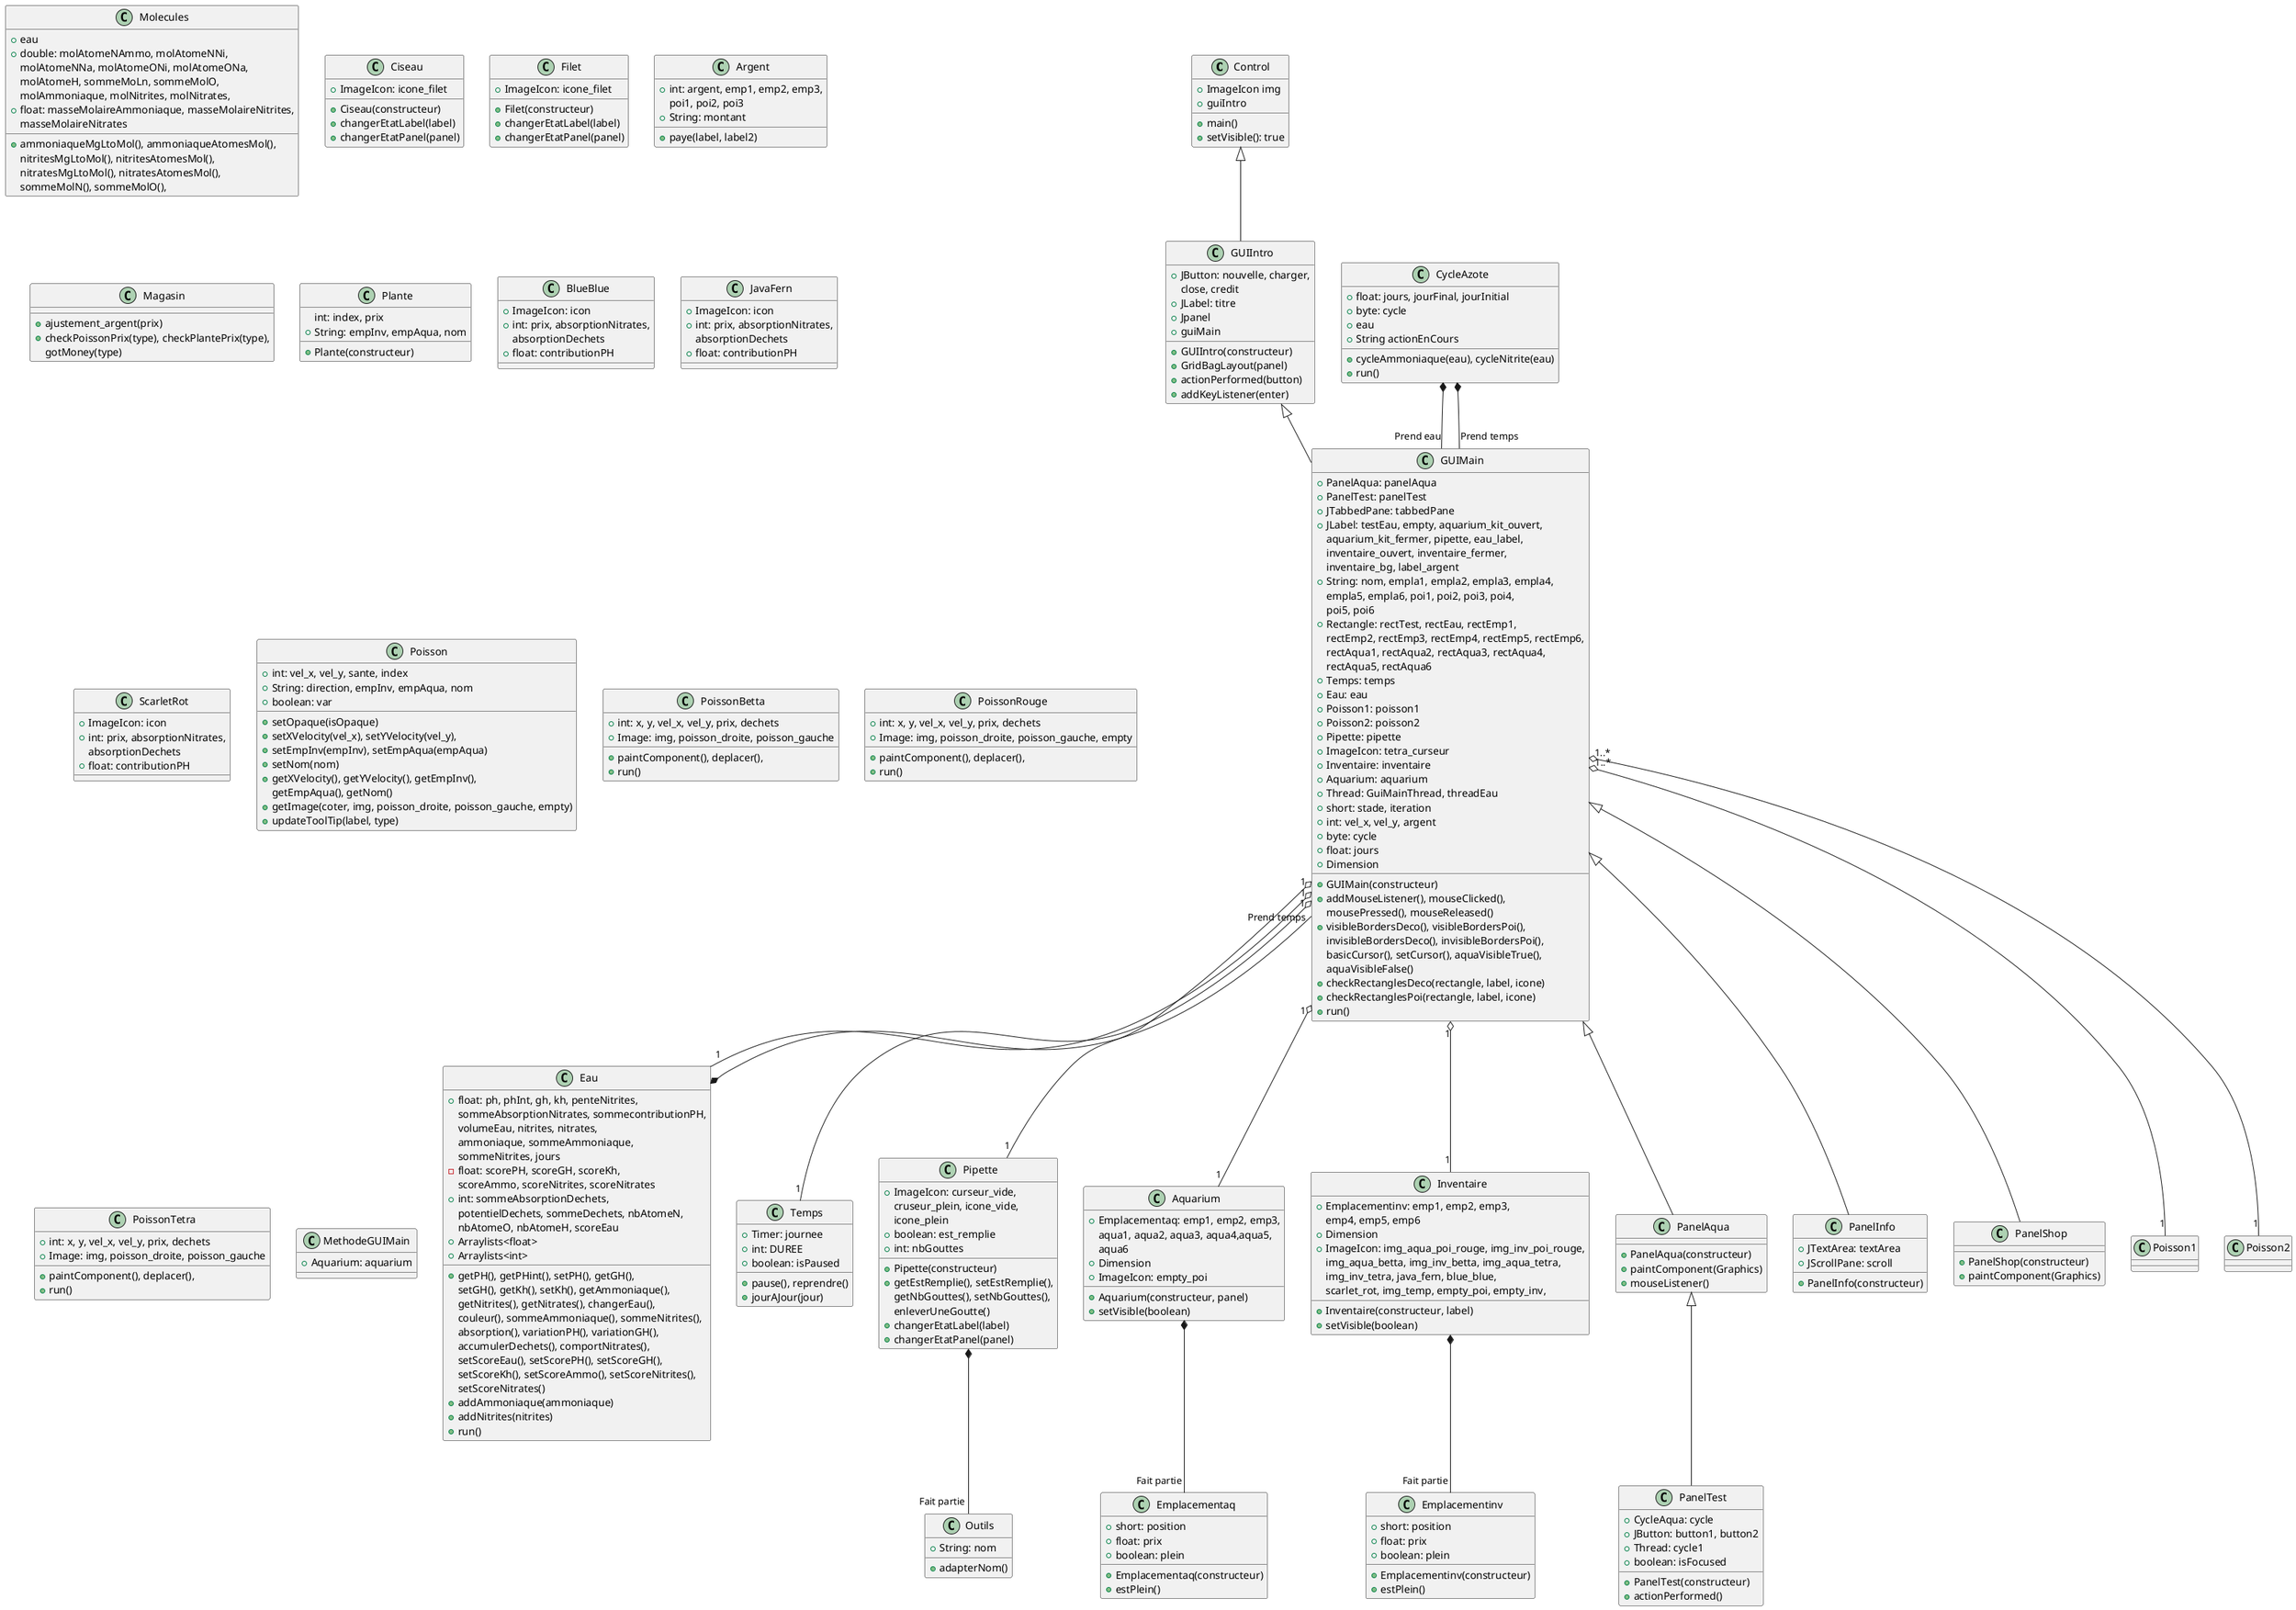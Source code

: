 @startuml Diagram
scale 1


class Control {
    +main()
    +ImageIcon img
    +guiIntro
    +setVisible(): true
}

class GUIIntro {
    +JButton: nouvelle, charger,
    close, credit
    +JLabel: titre
    +Jpanel
    +guiMain
    +GUIIntro(constructeur)
    +GridBagLayout(panel)
    +actionPerformed(button)
    +addKeyListener(enter)
}

class CycleAzote {
    +float: jours, jourFinal, jourInitial
    +byte: cycle
    +eau
    +String actionEnCours
    +cycleAmmoniaque(eau), cycleNitrite(eau)
    +run()
}

class Eau {
    +float: ph, phInt, gh, kh, penteNitrites,
    sommeAbsorptionNitrates, sommecontributionPH,
    volumeEau, nitrites, nitrates,
    ammoniaque, sommeAmmoniaque,
    sommeNitrites, jours
    -float: scorePH, scoreGH, scoreKh,
    scoreAmmo, scoreNitrites, scoreNitrates
    +int: sommeAbsorptionDechets,
    potentielDechets, sommeDechets, nbAtomeN,
    nbAtomeO, nbAtomeH, scoreEau
    +Arraylists<float>
    +Arraylists<int>
    +getPH(), getPHint(), setPH(), getGH(),
    setGH(), getKh(), setKh(), getAmmoniaque(),
    getNitrites(), getNitrates(), changerEau(),
    couleur(), sommeAmmoniaque(), sommeNitrites(),
    absorption(), variationPH(), variationGH(),
    accumulerDechets(), comportNitrates(),
    setScoreEau(), setScorePH(), setScoreGH(),
    setScoreKh(), setScoreAmmo(), setScoreNitrites(),
    setScoreNitrates()
    +addAmmoniaque(ammoniaque)
    +addNitrites(nitrites)
    +run()
}

class Molecules {
    +eau
    +double: molAtomeNAmmo, molAtomeNNi,
    molAtomeNNa, molAtomeONi, molAtomeONa,
    molAtomeH, sommeMoLn, sommeMolO,
    molAmmoniaque, molNitrites, molNitrates,
    +float: masseMolaireAmmoniaque, masseMolaireNitrites,
    masseMolaireNitrates
    +ammoniaqueMgLtoMol(), ammoniaqueAtomesMol(),
    nitritesMgLtoMol(), nitritesAtomesMol(),
    nitratesMgLtoMol(), nitratesAtomesMol(),
    sommeMolN(), sommeMolO(),
}

class Temps {
    +Timer: journee
    +int: DUREE
    +boolean: isPaused
    +pause(), reprendre()
    +jourAJour(jour)
}

class Outils {
    +String: nom
    +adapterNom()
}

class Pipette {
    +ImageIcon: curseur_vide,
    cruseur_plein, icone_vide,
    icone_plein
    +boolean: est_remplie
    +int: nbGouttes
    +Pipette(constructeur)
    +getEstRemplie(), setEstRemplie(),
    getNbGouttes(), setNbGouttes(),
    enleverUneGoutte()
    +changerEtatLabel(label)
    +changerEtatPanel(panel)
}

class Ciseau {
    +ImageIcon: icone_filet
    +Ciseau(constructeur)
    +changerEtatLabel(label)
    +changerEtatPanel(panel)
}

class Filet {
    +ImageIcon: icone_filet
    +Filet(constructeur)
    +changerEtatLabel(label)
    +changerEtatPanel(panel)
}

class Aquarium {
    +Emplacementaq: emp1, emp2, emp3,
    aqua1, aqua2, aqua3, aqua4,aqua5,
    aqua6
    +Dimension
    +ImageIcon: empty_poi
    +Aquarium(constructeur, panel)
    +setVisible(boolean)
}

class Argent {
    +int: argent, emp1, emp2, emp3,
    poi1, poi2, poi3
    +String: montant
    +paye(label, label2)
}

class Emplacementaq {
    +short: position
    +float: prix
    +boolean: plein
    +Emplacementaq(constructeur)
    +estPlein()
}

class Emplacementinv {
    +short: position
    +float: prix
    +boolean: plein
    +Emplacementinv(constructeur)
    +estPlein()
}

class Inventaire {
    +Emplacementinv: emp1, emp2, emp3,
    emp4, emp5, emp6
    +Dimension
    +ImageIcon: img_aqua_poi_rouge, img_inv_poi_rouge,
    img_aqua_betta, img_inv_betta, img_aqua_tetra,
    img_inv_tetra, java_fern, blue_blue,
    scarlet_rot, img_temp, empty_poi, empty_inv,
    +Inventaire(constructeur, label)
    +setVisible(boolean)
}

class Magasin {
    +ajustement_argent(prix)
    +checkPoissonPrix(type), checkPlantePrix(type),
    gotMoney(type)
}

class Plante {
    int: index, prix
    +String: empInv, empAqua, nom
    +Plante(constructeur)
}

class BlueBlue {
    +ImageIcon: icon
    +int: prix, absorptionNitrates,
    absorptionDechets
    +float: contributionPH
}

class JavaFern {
    +ImageIcon: icon
    +int: prix, absorptionNitrates,
    absorptionDechets
    +float: contributionPH
}

class ScarletRot {
    +ImageIcon: icon
    +int: prix, absorptionNitrates,
    absorptionDechets
    +float: contributionPH
}

class Poisson {
    +int: vel_x, vel_y, sante, index
    +String: direction, empInv, empAqua, nom
    +boolean: var
    +setOpaque(isOpaque)
    +setXVelocity(vel_x), setYVelocity(vel_y),
    +setEmpInv(empInv), setEmpAqua(empAqua)
    +setNom(nom)
    +getXVelocity(), getYVelocity(), getEmpInv(),
    getEmpAqua(), getNom()
    +getImage(coter, img, poisson_droite, poisson_gauche, empty)
    +updateToolTip(label, type)
}

class PoissonBetta {
    +int: x, y, vel_x, vel_y, prix, dechets
    +Image: img, poisson_droite, poisson_gauche
    +paintComponent(), deplacer(),
    +run()
}

class PoissonRouge {
    +int: x, y, vel_x, vel_y, prix, dechets
    +Image: img, poisson_droite, poisson_gauche, empty
    +paintComponent(), deplacer(),
    +run()
}

class PoissonTetra {
    +int: x, y, vel_x, vel_y, prix, dechets
    +Image: img, poisson_droite, poisson_gauche
    +paintComponent(), deplacer(),
    +run()
}

class MethodeGUIMain {
    +Aquarium: aquarium
}

class PanelAqua {
    +PanelAqua(constructeur)
    +paintComponent(Graphics)
    +mouseListener()
}

class PanelInfo {
    +JTextArea: textArea
    +JScrollPane: scroll
    +PanelInfo(constructeur)
}

class PanelShop {
    +PanelShop(constructeur)
    +paintComponent(Graphics)
}

class PanelTest {
    +CycleAqua: cycle
    +JButton: button1, button2
    +Thread: cycle1
    +boolean: isFocused
    +PanelTest(constructeur)
    +actionPerformed()
}

class GUIMain {
    +PanelAqua: panelAqua
    +PanelTest: panelTest
    +JTabbedPane: tabbedPane
    +JLabel: testEau, empty, aquarium_kit_ouvert,
    aquarium_kit_fermer, pipette, eau_label,
    inventaire_ouvert, inventaire_fermer,
    inventaire_bg, label_argent
    +String: nom, empla1, empla2, empla3, empla4,
    empla5, empla6, poi1, poi2, poi3, poi4,
    poi5, poi6
    +Rectangle: rectTest, rectEau, rectEmp1,
    rectEmp2, rectEmp3, rectEmp4, rectEmp5, rectEmp6,
    rectAqua1, rectAqua2, rectAqua3, rectAqua4,
    rectAqua5, rectAqua6
    +Temps: temps
    +Eau: eau
    +Poisson1: poisson1
    +Poisson2: poisson2
    +Pipette: pipette
    +ImageIcon: tetra_curseur
    +Inventaire: inventaire
    +Aquarium: aquarium
    +Thread: GuiMainThread, threadEau
    +short: stade, iteration
    +int: vel_x, vel_y, argent
    +byte: cycle
    +float: jours
    +Dimension
    +GUIMain(constructeur)
    +addMouseListener(), mouseClicked(),
    mousePressed(), mouseReleased()
    +visibleBordersDeco(), visibleBordersPoi(),
    invisibleBordersDeco(), invisibleBordersPoi(),
    basicCursor(), setCursor(), aquaVisibleTrue(),
    aquaVisibleFalse()
    +checkRectanglesDeco(rectangle, label, icone)
    +checkRectanglesPoi(rectangle, label, icone)
    +run()
}


Control <|-- GUIIntro

GUIIntro <|-- GUIMain
GUIMain <|-- PanelAqua
GUIMain <|-- PanelShop
GUIMain <|-- PanelInfo
PanelAqua <|-- PanelTest

Pipette *-- "Fait partie" Outils
Aquarium *-- "Fait partie" Emplacementaq
Inventaire *-- "Fait partie" Emplacementinv
CycleAzote *-- "Prend eau" GUIMain
CycleAzote *-- "Prend temps" GUIMain
Eau *-- "Prend temps" GUIMain

GUIMain "1" o-- "1" Pipette
GUIMain "1" o-- "1" Inventaire
GUIMain "1" o-- "1" Aquarium
GUIMain "1" o-- "1" Eau
GUIMain "1" o-- "1" Temps
GUIMain "1..*" o-- "1" Poisson1
GUIMain "1..*" o-- "1" Poisson2


@enduml